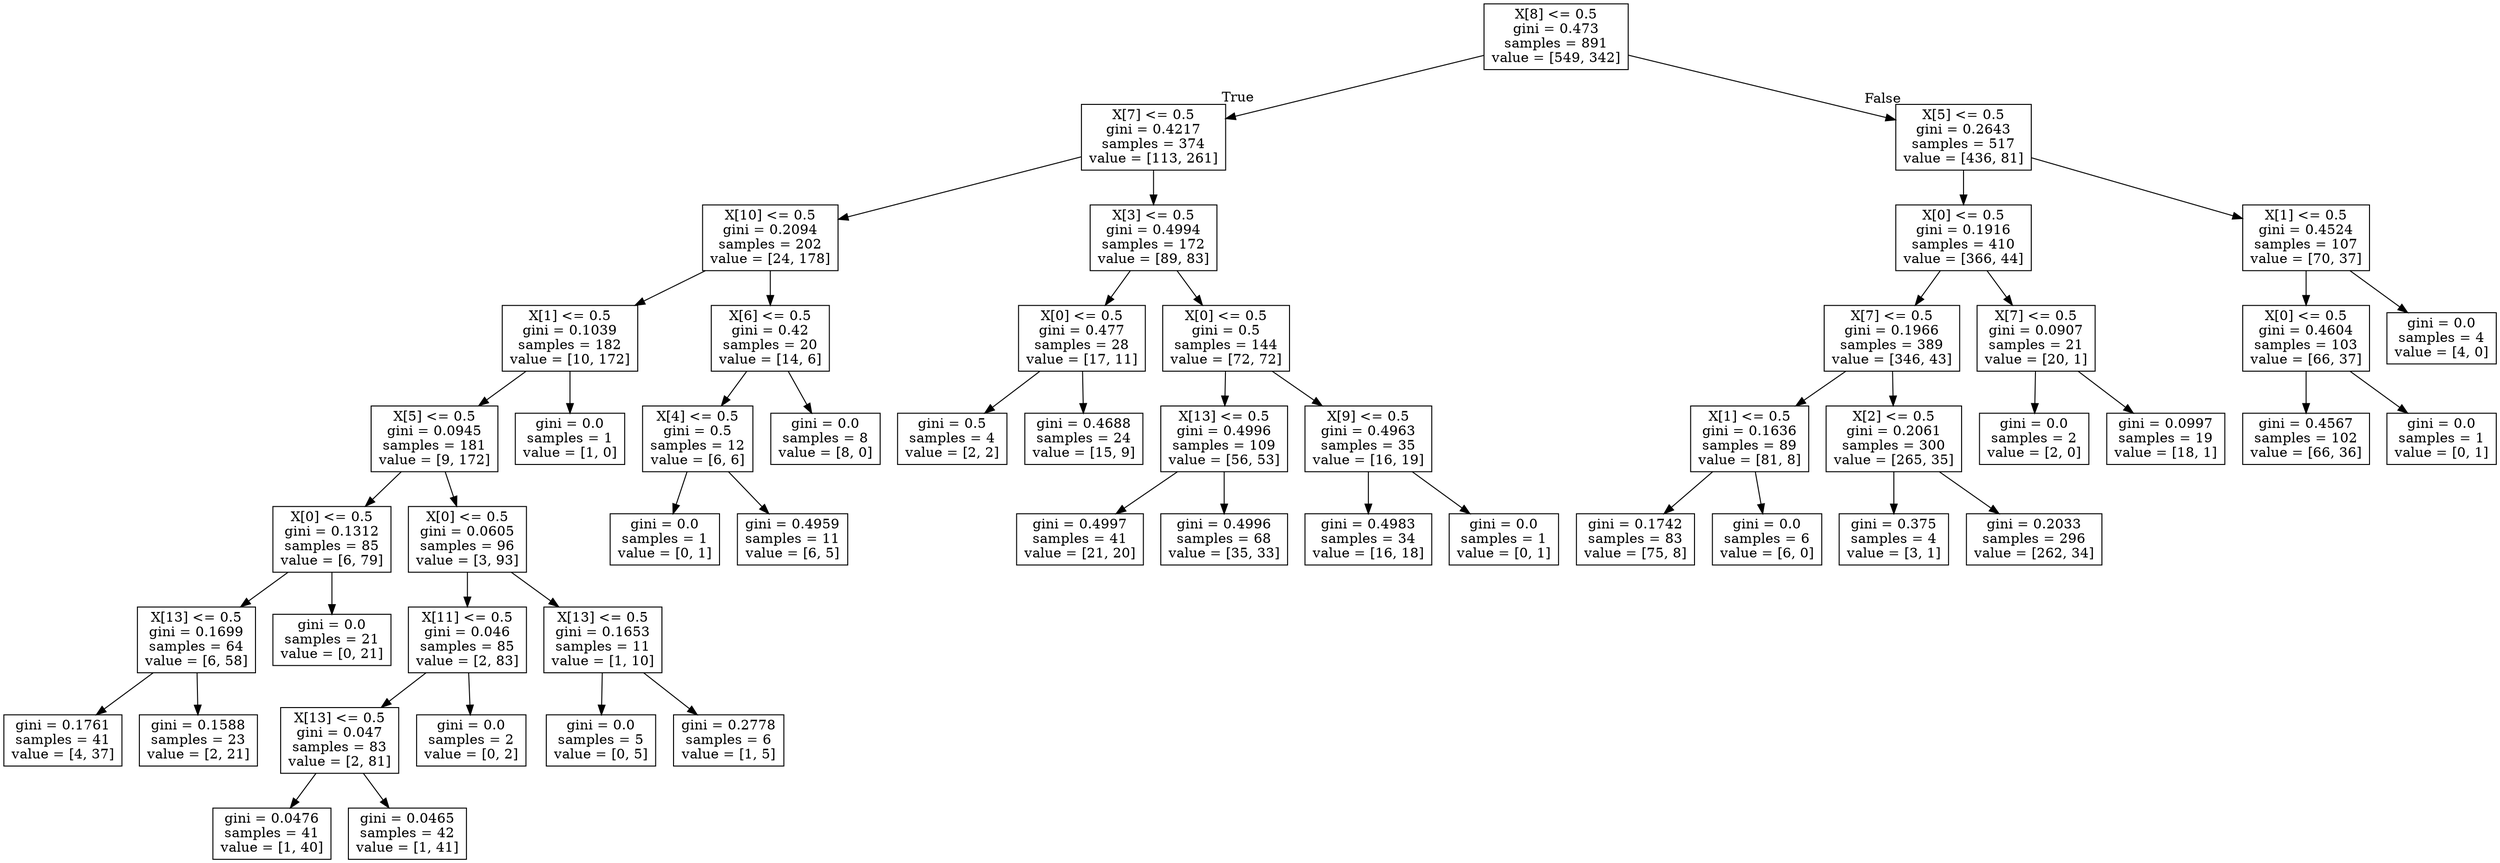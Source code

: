 digraph Tree {
node [shape=box] ;
0 [label="X[8] <= 0.5\ngini = 0.473\nsamples = 891\nvalue = [549, 342]"] ;
1 [label="X[7] <= 0.5\ngini = 0.4217\nsamples = 374\nvalue = [113, 261]"] ;
0 -> 1 [labeldistance=2.5, labelangle=45, headlabel="True"] ;
2 [label="X[10] <= 0.5\ngini = 0.2094\nsamples = 202\nvalue = [24, 178]"] ;
1 -> 2 ;
3 [label="X[1] <= 0.5\ngini = 0.1039\nsamples = 182\nvalue = [10, 172]"] ;
2 -> 3 ;
4 [label="X[5] <= 0.5\ngini = 0.0945\nsamples = 181\nvalue = [9, 172]"] ;
3 -> 4 ;
5 [label="X[0] <= 0.5\ngini = 0.1312\nsamples = 85\nvalue = [6, 79]"] ;
4 -> 5 ;
6 [label="X[13] <= 0.5\ngini = 0.1699\nsamples = 64\nvalue = [6, 58]"] ;
5 -> 6 ;
7 [label="gini = 0.1761\nsamples = 41\nvalue = [4, 37]"] ;
6 -> 7 ;
8 [label="gini = 0.1588\nsamples = 23\nvalue = [2, 21]"] ;
6 -> 8 ;
9 [label="gini = 0.0\nsamples = 21\nvalue = [0, 21]"] ;
5 -> 9 ;
10 [label="X[0] <= 0.5\ngini = 0.0605\nsamples = 96\nvalue = [3, 93]"] ;
4 -> 10 ;
11 [label="X[11] <= 0.5\ngini = 0.046\nsamples = 85\nvalue = [2, 83]"] ;
10 -> 11 ;
12 [label="X[13] <= 0.5\ngini = 0.047\nsamples = 83\nvalue = [2, 81]"] ;
11 -> 12 ;
13 [label="gini = 0.0476\nsamples = 41\nvalue = [1, 40]"] ;
12 -> 13 ;
14 [label="gini = 0.0465\nsamples = 42\nvalue = [1, 41]"] ;
12 -> 14 ;
15 [label="gini = 0.0\nsamples = 2\nvalue = [0, 2]"] ;
11 -> 15 ;
16 [label="X[13] <= 0.5\ngini = 0.1653\nsamples = 11\nvalue = [1, 10]"] ;
10 -> 16 ;
17 [label="gini = 0.0\nsamples = 5\nvalue = [0, 5]"] ;
16 -> 17 ;
18 [label="gini = 0.2778\nsamples = 6\nvalue = [1, 5]"] ;
16 -> 18 ;
19 [label="gini = 0.0\nsamples = 1\nvalue = [1, 0]"] ;
3 -> 19 ;
20 [label="X[6] <= 0.5\ngini = 0.42\nsamples = 20\nvalue = [14, 6]"] ;
2 -> 20 ;
21 [label="X[4] <= 0.5\ngini = 0.5\nsamples = 12\nvalue = [6, 6]"] ;
20 -> 21 ;
22 [label="gini = 0.0\nsamples = 1\nvalue = [0, 1]"] ;
21 -> 22 ;
23 [label="gini = 0.4959\nsamples = 11\nvalue = [6, 5]"] ;
21 -> 23 ;
24 [label="gini = 0.0\nsamples = 8\nvalue = [8, 0]"] ;
20 -> 24 ;
25 [label="X[3] <= 0.5\ngini = 0.4994\nsamples = 172\nvalue = [89, 83]"] ;
1 -> 25 ;
26 [label="X[0] <= 0.5\ngini = 0.477\nsamples = 28\nvalue = [17, 11]"] ;
25 -> 26 ;
27 [label="gini = 0.5\nsamples = 4\nvalue = [2, 2]"] ;
26 -> 27 ;
28 [label="gini = 0.4688\nsamples = 24\nvalue = [15, 9]"] ;
26 -> 28 ;
29 [label="X[0] <= 0.5\ngini = 0.5\nsamples = 144\nvalue = [72, 72]"] ;
25 -> 29 ;
30 [label="X[13] <= 0.5\ngini = 0.4996\nsamples = 109\nvalue = [56, 53]"] ;
29 -> 30 ;
31 [label="gini = 0.4997\nsamples = 41\nvalue = [21, 20]"] ;
30 -> 31 ;
32 [label="gini = 0.4996\nsamples = 68\nvalue = [35, 33]"] ;
30 -> 32 ;
33 [label="X[9] <= 0.5\ngini = 0.4963\nsamples = 35\nvalue = [16, 19]"] ;
29 -> 33 ;
34 [label="gini = 0.4983\nsamples = 34\nvalue = [16, 18]"] ;
33 -> 34 ;
35 [label="gini = 0.0\nsamples = 1\nvalue = [0, 1]"] ;
33 -> 35 ;
36 [label="X[5] <= 0.5\ngini = 0.2643\nsamples = 517\nvalue = [436, 81]"] ;
0 -> 36 [labeldistance=2.5, labelangle=-45, headlabel="False"] ;
37 [label="X[0] <= 0.5\ngini = 0.1916\nsamples = 410\nvalue = [366, 44]"] ;
36 -> 37 ;
38 [label="X[7] <= 0.5\ngini = 0.1966\nsamples = 389\nvalue = [346, 43]"] ;
37 -> 38 ;
39 [label="X[1] <= 0.5\ngini = 0.1636\nsamples = 89\nvalue = [81, 8]"] ;
38 -> 39 ;
40 [label="gini = 0.1742\nsamples = 83\nvalue = [75, 8]"] ;
39 -> 40 ;
41 [label="gini = 0.0\nsamples = 6\nvalue = [6, 0]"] ;
39 -> 41 ;
42 [label="X[2] <= 0.5\ngini = 0.2061\nsamples = 300\nvalue = [265, 35]"] ;
38 -> 42 ;
43 [label="gini = 0.375\nsamples = 4\nvalue = [3, 1]"] ;
42 -> 43 ;
44 [label="gini = 0.2033\nsamples = 296\nvalue = [262, 34]"] ;
42 -> 44 ;
45 [label="X[7] <= 0.5\ngini = 0.0907\nsamples = 21\nvalue = [20, 1]"] ;
37 -> 45 ;
46 [label="gini = 0.0\nsamples = 2\nvalue = [2, 0]"] ;
45 -> 46 ;
47 [label="gini = 0.0997\nsamples = 19\nvalue = [18, 1]"] ;
45 -> 47 ;
48 [label="X[1] <= 0.5\ngini = 0.4524\nsamples = 107\nvalue = [70, 37]"] ;
36 -> 48 ;
49 [label="X[0] <= 0.5\ngini = 0.4604\nsamples = 103\nvalue = [66, 37]"] ;
48 -> 49 ;
50 [label="gini = 0.4567\nsamples = 102\nvalue = [66, 36]"] ;
49 -> 50 ;
51 [label="gini = 0.0\nsamples = 1\nvalue = [0, 1]"] ;
49 -> 51 ;
52 [label="gini = 0.0\nsamples = 4\nvalue = [4, 0]"] ;
48 -> 52 ;
}